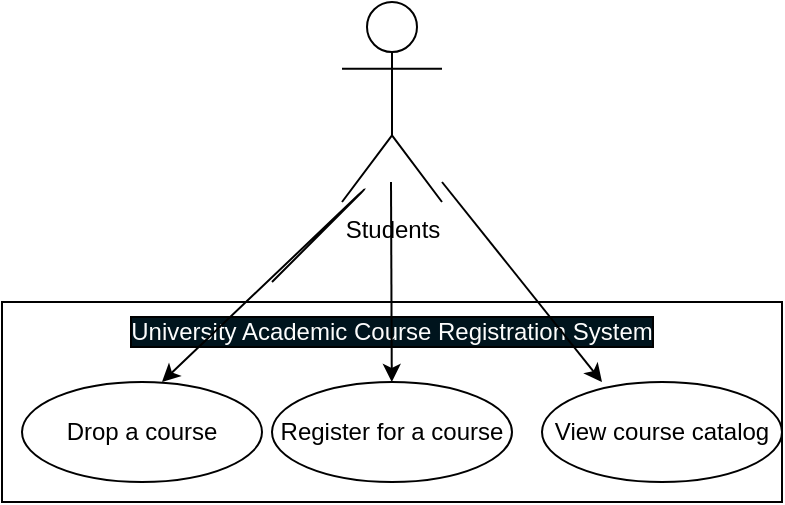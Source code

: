 <mxfile>
    <diagram id="lcz1_Qws9qSwDvLsUVlL" name="Page-1">
        <mxGraphModel dx="1139" dy="725" grid="1" gridSize="10" guides="1" tooltips="1" connect="1" arrows="1" fold="1" page="1" pageScale="1" pageWidth="850" pageHeight="1100" math="0" shadow="0">
            <root>
                <mxCell id="0"/>
                <mxCell id="1" parent="0"/>
                <mxCell id="2" value="Students" style="shape=umlActor;verticalLabelPosition=bottom;verticalAlign=top;html=1;outlineConnect=0;" parent="1" vertex="1">
                    <mxGeometry x="390" y="150" width="50" height="100" as="geometry"/>
                </mxCell>
                <object label="&lt;font color=&quot;#fcfcfc&quot;&gt;University Academic Course Registration System&lt;/font&gt;" sdsqsqs="" id="3">
                    <mxCell style="rounded=0;whiteSpace=wrap;html=1;fontColor=#181616;labelBackgroundColor=#00141d;labelBorderColor=default;align=center;verticalAlign=top;" parent="1" vertex="1">
                        <mxGeometry x="220" y="300" width="390" height="100" as="geometry"/>
                    </mxCell>
                </object>
                <mxCell id="7" value="" style="endArrow=classic;html=1;" parent="1" edge="1">
                    <mxGeometry width="50" height="50" relative="1" as="geometry">
                        <mxPoint x="355" y="290" as="sourcePoint"/>
                        <mxPoint x="300" y="340" as="targetPoint"/>
                        <Array as="points">
                            <mxPoint x="405" y="240"/>
                        </Array>
                    </mxGeometry>
                </mxCell>
                <object label="Drop a course" id="9">
                    <mxCell style="ellipse;whiteSpace=wrap;html=1;" parent="1" vertex="1">
                        <mxGeometry x="230" y="340" width="120" height="50" as="geometry"/>
                    </mxCell>
                </object>
                <object label="Register for a course" id="11">
                    <mxCell style="ellipse;whiteSpace=wrap;html=1;" parent="1" vertex="1">
                        <mxGeometry x="355" y="340" width="120" height="50" as="geometry"/>
                    </mxCell>
                </object>
                <object label="View course catalog" id="12">
                    <mxCell style="ellipse;whiteSpace=wrap;html=1;" parent="1" vertex="1">
                        <mxGeometry x="490" y="340" width="120" height="50" as="geometry"/>
                    </mxCell>
                </object>
                <mxCell id="14" value="" style="endArrow=classic;html=1;" parent="1" target="11" edge="1">
                    <mxGeometry width="50" height="50" relative="1" as="geometry">
                        <mxPoint x="414.5" y="240" as="sourcePoint"/>
                        <mxPoint x="414.5" y="320" as="targetPoint"/>
                    </mxGeometry>
                </mxCell>
                <mxCell id="15" value="" style="endArrow=classic;html=1;" parent="1" edge="1">
                    <mxGeometry width="50" height="50" relative="1" as="geometry">
                        <mxPoint x="440" y="240" as="sourcePoint"/>
                        <mxPoint x="520" y="340" as="targetPoint"/>
                    </mxGeometry>
                </mxCell>
            </root>
        </mxGraphModel>
    </diagram>
</mxfile>